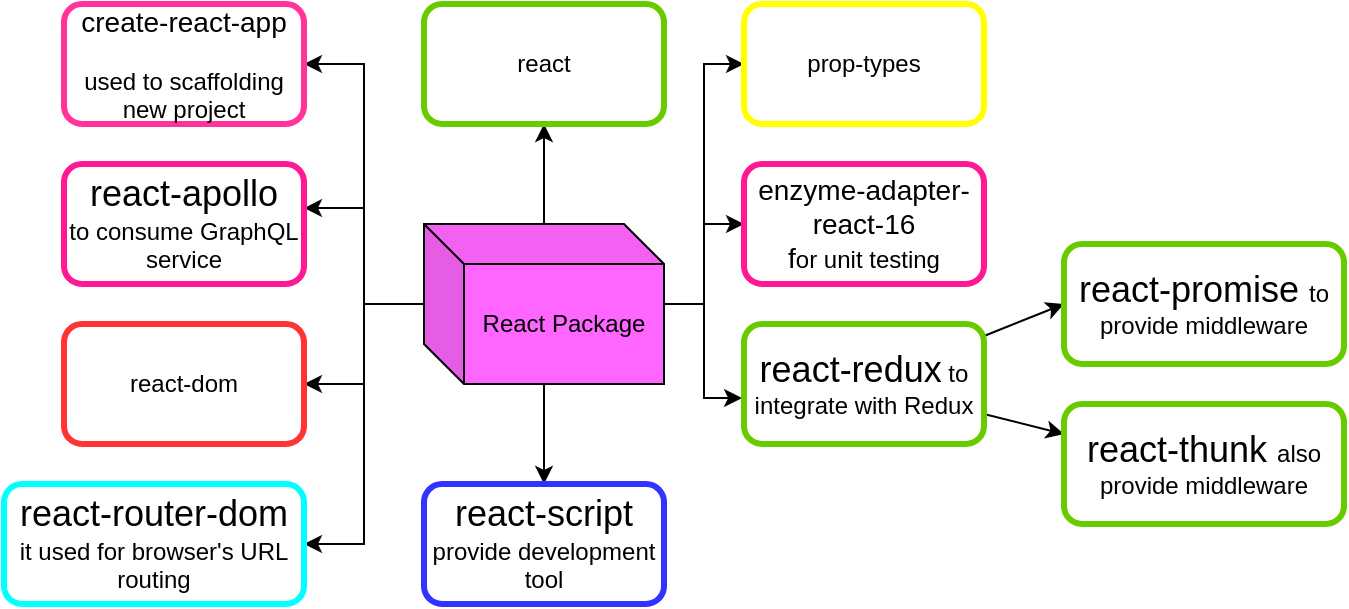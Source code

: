 <mxfile version="11.3.0" type="device" pages="1"><diagram id="9qxE9Vpkih5JBUwJnFIZ" name="Page-1"><mxGraphModel dx="838" dy="480" grid="1" gridSize="10" guides="1" tooltips="1" connect="1" arrows="1" fold="1" page="1" pageScale="1" pageWidth="850" pageHeight="1100" math="0" shadow="0"><root><mxCell id="0"/><mxCell id="1" parent="0"/><mxCell id="gQXJ9dcm-gTTewSv9lCE-8" style="edgeStyle=orthogonalEdgeStyle;rounded=0;orthogonalLoop=1;jettySize=auto;html=1;entryX=0.5;entryY=1;entryDx=0;entryDy=0;" parent="1" source="gQXJ9dcm-gTTewSv9lCE-1" target="gQXJ9dcm-gTTewSv9lCE-7" edge="1"><mxGeometry relative="1" as="geometry"/></mxCell><mxCell id="gQXJ9dcm-gTTewSv9lCE-9" style="edgeStyle=orthogonalEdgeStyle;rounded=0;orthogonalLoop=1;jettySize=auto;html=1;" parent="1" source="gQXJ9dcm-gTTewSv9lCE-1" target="gQXJ9dcm-gTTewSv9lCE-6" edge="1"><mxGeometry relative="1" as="geometry"/></mxCell><mxCell id="gQXJ9dcm-gTTewSv9lCE-10" style="edgeStyle=orthogonalEdgeStyle;rounded=0;orthogonalLoop=1;jettySize=auto;html=1;entryX=1;entryY=0.5;entryDx=0;entryDy=0;" parent="1" source="gQXJ9dcm-gTTewSv9lCE-1" target="gQXJ9dcm-gTTewSv9lCE-2" edge="1"><mxGeometry relative="1" as="geometry"/></mxCell><mxCell id="gQXJ9dcm-gTTewSv9lCE-11" style="edgeStyle=orthogonalEdgeStyle;rounded=0;orthogonalLoop=1;jettySize=auto;html=1;entryX=1;entryY=0.367;entryDx=0;entryDy=0;entryPerimeter=0;" parent="1" source="gQXJ9dcm-gTTewSv9lCE-1" target="gQXJ9dcm-gTTewSv9lCE-5" edge="1"><mxGeometry relative="1" as="geometry"/></mxCell><mxCell id="gQXJ9dcm-gTTewSv9lCE-12" style="edgeStyle=orthogonalEdgeStyle;rounded=0;orthogonalLoop=1;jettySize=auto;html=1;entryX=1;entryY=0.5;entryDx=0;entryDy=0;" parent="1" source="gQXJ9dcm-gTTewSv9lCE-1" target="gQXJ9dcm-gTTewSv9lCE-4" edge="1"><mxGeometry relative="1" as="geometry"/></mxCell><mxCell id="gQXJ9dcm-gTTewSv9lCE-13" style="edgeStyle=orthogonalEdgeStyle;rounded=0;orthogonalLoop=1;jettySize=auto;html=1;entryX=1;entryY=0.5;entryDx=0;entryDy=0;" parent="1" source="gQXJ9dcm-gTTewSv9lCE-1" target="gQXJ9dcm-gTTewSv9lCE-3" edge="1"><mxGeometry relative="1" as="geometry"/></mxCell><mxCell id="LuHWvXNvkMIor4XyjAt8-2" style="edgeStyle=orthogonalEdgeStyle;rounded=0;orthogonalLoop=1;jettySize=auto;html=1;entryX=0;entryY=0.5;entryDx=0;entryDy=0;" parent="1" source="gQXJ9dcm-gTTewSv9lCE-1" target="LuHWvXNvkMIor4XyjAt8-1" edge="1"><mxGeometry relative="1" as="geometry"/></mxCell><mxCell id="GD0deWgecBBvqBWAzxeB-2" style="edgeStyle=orthogonalEdgeStyle;rounded=0;orthogonalLoop=1;jettySize=auto;html=1;entryX=0;entryY=0.5;entryDx=0;entryDy=0;" parent="1" source="gQXJ9dcm-gTTewSv9lCE-1" target="GD0deWgecBBvqBWAzxeB-1" edge="1"><mxGeometry relative="1" as="geometry"/></mxCell><mxCell id="X4YEAfPg4EAjlxsy3SPD-3" style="edgeStyle=orthogonalEdgeStyle;rounded=0;orthogonalLoop=1;jettySize=auto;html=1;entryX=-0.008;entryY=0.617;entryDx=0;entryDy=0;entryPerimeter=0;" parent="1" source="gQXJ9dcm-gTTewSv9lCE-1" target="X4YEAfPg4EAjlxsy3SPD-2" edge="1"><mxGeometry relative="1" as="geometry"/></mxCell><mxCell id="gQXJ9dcm-gTTewSv9lCE-1" value="React Package" style="shape=cube;whiteSpace=wrap;html=1;boundedLbl=1;backgroundOutline=1;darkOpacity=0.05;darkOpacity2=0.1;fillColor=#FF66FF;" parent="1" vertex="1"><mxGeometry x="330" y="320" width="120" height="80" as="geometry"/></mxCell><mxCell id="gQXJ9dcm-gTTewSv9lCE-2" value="&lt;font style=&quot;font-size: 14px&quot;&gt;create-react-app&lt;br&gt;&lt;/font&gt;&lt;br&gt;used to scaffolding new project" style="rounded=1;whiteSpace=wrap;html=1;strokeWidth=3;strokeColor=#FF3399;" parent="1" vertex="1"><mxGeometry x="150" y="210" width="120" height="60" as="geometry"/></mxCell><mxCell id="gQXJ9dcm-gTTewSv9lCE-3" value="&lt;font style=&quot;font-size: 18px&quot;&gt;react-router-dom&lt;/font&gt;&lt;br&gt;it used for browser's URL routing" style="rounded=1;whiteSpace=wrap;html=1;strokeWidth=3;fillColor=#ffffff;strokeColor=#00FFFF;" parent="1" vertex="1"><mxGeometry x="120" y="450" width="150" height="60" as="geometry"/></mxCell><mxCell id="gQXJ9dcm-gTTewSv9lCE-4" value="react-dom" style="rounded=1;whiteSpace=wrap;html=1;strokeWidth=3;strokeColor=#FF3333;" parent="1" vertex="1"><mxGeometry x="150" y="370" width="120" height="60" as="geometry"/></mxCell><mxCell id="gQXJ9dcm-gTTewSv9lCE-5" value="&lt;font&gt;&lt;span style=&quot;font-size: 18px&quot;&gt;react-apollo&lt;/span&gt;&lt;br&gt;&lt;font style=&quot;font-size: 12px&quot;&gt;to consume GraphQL service&lt;/font&gt;&lt;br&gt;&lt;/font&gt;" style="rounded=1;whiteSpace=wrap;html=1;strokeWidth=3;strokeColor=#FF1793;" parent="1" vertex="1"><mxGeometry x="150" y="290" width="120" height="60" as="geometry"/></mxCell><mxCell id="gQXJ9dcm-gTTewSv9lCE-6" value="&lt;font style=&quot;font-size: 18px&quot;&gt;react-script&lt;/font&gt;&lt;br&gt;provide development tool" style="rounded=1;whiteSpace=wrap;html=1;strokeWidth=3;strokeColor=#3333FF;" parent="1" vertex="1"><mxGeometry x="330" y="450" width="120" height="60" as="geometry"/></mxCell><mxCell id="gQXJ9dcm-gTTewSv9lCE-7" value="react" style="rounded=1;whiteSpace=wrap;html=1;strokeWidth=3;strokeColor=#66CC00;" parent="1" vertex="1"><mxGeometry x="330" y="210" width="120" height="60" as="geometry"/></mxCell><mxCell id="LuHWvXNvkMIor4XyjAt8-1" value="prop-types" style="rounded=1;whiteSpace=wrap;html=1;strokeWidth=3;strokeColor=#FFFF00;" parent="1" vertex="1"><mxGeometry x="490" y="210" width="120" height="60" as="geometry"/></mxCell><mxCell id="GD0deWgecBBvqBWAzxeB-1" value="&lt;font style=&quot;font-size: 14px&quot;&gt;enzyme-adapter-react-16&lt;br&gt;f&lt;/font&gt;&lt;font&gt;&lt;font style=&quot;font-size: 12px&quot;&gt;or unit testing&lt;/font&gt;&lt;br&gt;&lt;/font&gt;" style="rounded=1;whiteSpace=wrap;html=1;strokeWidth=3;strokeColor=#FF1793;" parent="1" vertex="1"><mxGeometry x="490" y="290" width="120" height="60" as="geometry"/></mxCell><mxCell id="BcCuAYTfDOcMj38KZX9t-3" style="edgeStyle=none;rounded=0;orthogonalLoop=1;jettySize=auto;html=1;entryX=0;entryY=0.5;entryDx=0;entryDy=0;" parent="1" source="X4YEAfPg4EAjlxsy3SPD-2" target="BcCuAYTfDOcMj38KZX9t-2" edge="1"><mxGeometry relative="1" as="geometry"/></mxCell><mxCell id="BcCuAYTfDOcMj38KZX9t-4" style="edgeStyle=none;rounded=0;orthogonalLoop=1;jettySize=auto;html=1;entryX=0;entryY=0.25;entryDx=0;entryDy=0;" parent="1" source="X4YEAfPg4EAjlxsy3SPD-2" target="BcCuAYTfDOcMj38KZX9t-1" edge="1"><mxGeometry relative="1" as="geometry"/></mxCell><mxCell id="X4YEAfPg4EAjlxsy3SPD-2" value="&lt;font style=&quot;font-size: 18px&quot;&gt;react-redux&lt;/font&gt; to integrate with Redux" style="rounded=1;whiteSpace=wrap;html=1;strokeWidth=3;strokeColor=#66CC00;" parent="1" vertex="1"><mxGeometry x="490" y="370" width="120" height="60" as="geometry"/></mxCell><mxCell id="BcCuAYTfDOcMj38KZX9t-1" value="&lt;font style=&quot;font-size: 18px&quot;&gt;react-thunk&amp;nbsp;&lt;/font&gt;also provide middleware" style="rounded=1;whiteSpace=wrap;html=1;strokeWidth=3;strokeColor=#66CC00;" parent="1" vertex="1"><mxGeometry x="650" y="410" width="140" height="60" as="geometry"/></mxCell><mxCell id="BcCuAYTfDOcMj38KZX9t-2" value="&lt;font style=&quot;font-size: 18px&quot;&gt;react-promise&amp;nbsp;&lt;/font&gt;to provide middleware" style="rounded=1;whiteSpace=wrap;html=1;strokeWidth=3;strokeColor=#66CC00;" parent="1" vertex="1"><mxGeometry x="650" y="330" width="140" height="60" as="geometry"/></mxCell></root></mxGraphModel></diagram></mxfile>